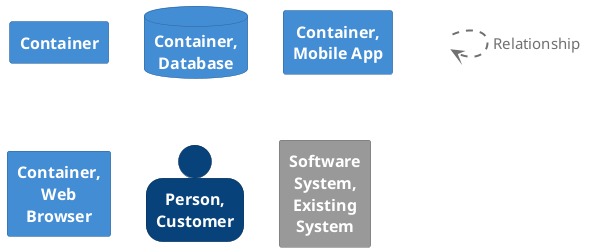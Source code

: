 @startuml
set separator none

skinparam {
  shadowing false
  arrowFontSize 15
  defaultTextAlignment center
  wrapWidth 100
  maxMessageSize 100
}
hide stereotype

skinparam rectangle<<_transparent>> {
  BorderColor transparent
  BackgroundColor transparent
  FontColor transparent
}

skinparam rectangle<<1>> {
  BackgroundColor #438dd5
  FontColor #ffffff
  BorderColor #2e6295
}
rectangle "==Container" <<1>>

skinparam database<<2>> {
  BackgroundColor #438dd5
  FontColor #ffffff
  BorderColor #2e6295
}
database "==Container, Database" <<2>>

skinparam rectangle<<3>> {
  BackgroundColor #438dd5
  FontColor #ffffff
  BorderColor #2e6295
}
rectangle "==Container, Mobile App" <<3>>

skinparam rectangle<<4>> {
  BackgroundColor #438dd5
  FontColor #ffffff
  BorderColor #2e6295
}
rectangle "==Container, Web Browser" <<4>>

skinparam person<<5>> {
  BackgroundColor #08427b
  FontColor #ffffff
  BorderColor #052e56
}
person "==Person, Customer" <<5>>

skinparam rectangle<<6>> {
  BackgroundColor #999999
  FontColor #ffffff
  BorderColor #6b6b6b
}
rectangle "==Software System, Existing System" <<6>>

rectangle "." <<_transparent>> as 7
7 .[#707070,thickness=2].> 7 : "<color:#707070>Relationship"


@enduml